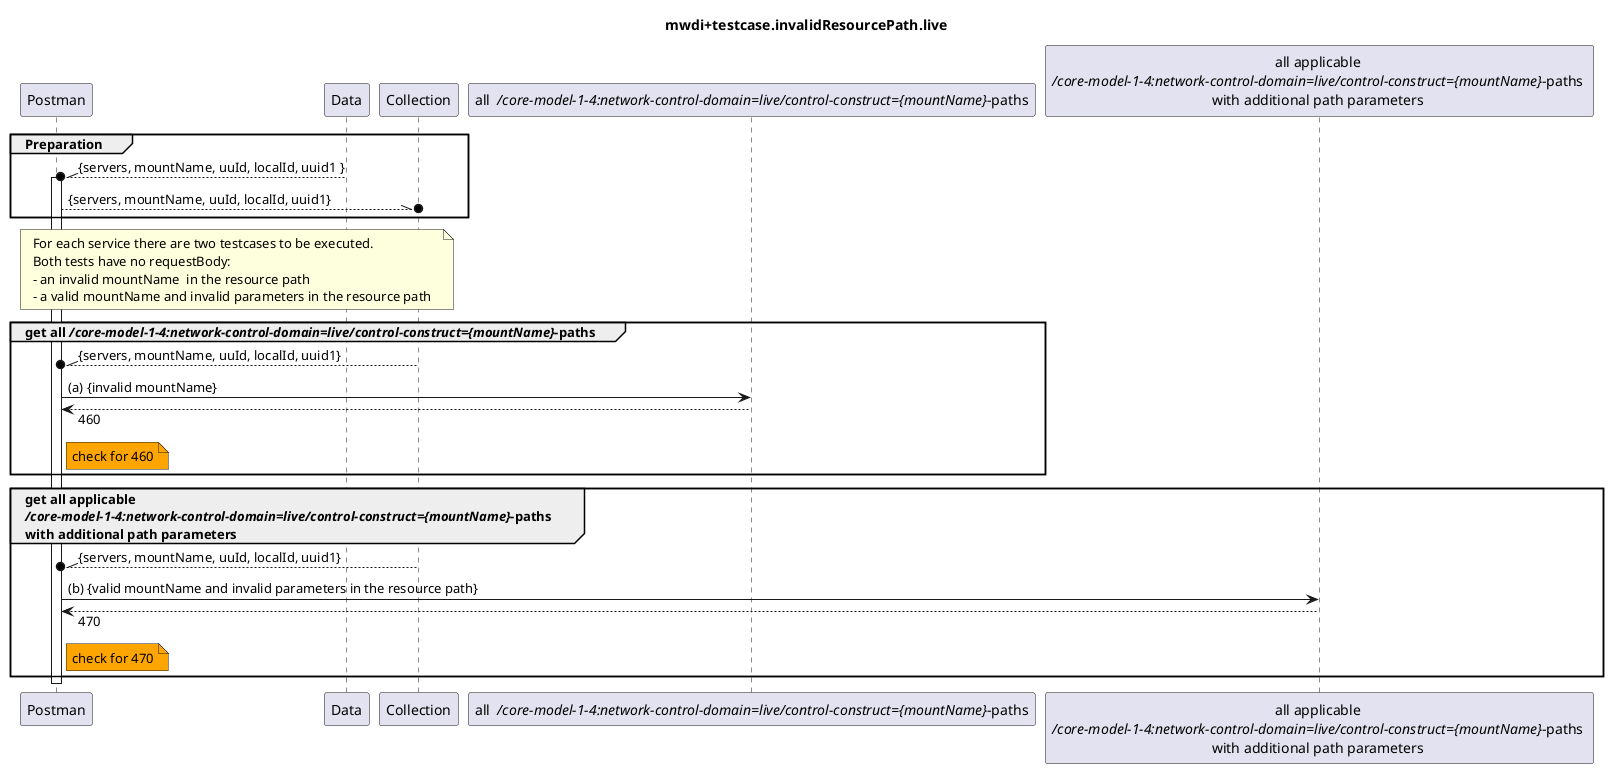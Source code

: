 @startuml mwdi+diagram.invalidResourcePath.live
skinparam responseMessageBelowArrow true

title
mwdi+testcase.invalidResourcePath.live
end title

participant "Postman" as Postman
participant "Data" as Data
participant "Collection" as Collection

participant "all  <i>/core-model-1-4:network-control-domain=live/control-construct={mountName}</i>-paths" as LINK
participant "all applicable \n<i>/core-model-1-4:network-control-domain=live/control-construct={mountName}</i>-paths \nwith additional path parameters " as LINK2


group Preparation
  Data --\\o Postman : {servers, mountName, uuId, localId, uuid1 }
  activate Postman
  Postman --\\o Collection : {servers, mountName, uuId, localId, uuid1}
end


note over Postman, Collection
  For each service there are two testcases to be executed.
  Both tests have no requestBody:
  - an invalid mountName  in the resource path
  - a valid mountName and invalid parameters in the resource path
end note


group get all <i>/core-model-1-4:network-control-domain=live/control-construct={mountName}</i>-paths
  Collection --\\o Postman : {servers, mountName, uuId, localId, uuid1}
  Postman -> LINK : (a) {invalid mountName} 
  Postman <-- LINK : 460
  note right Postman #Orange
    check for 460
  end note
end

group get all applicable \n<i>/core-model-1-4:network-control-domain=live/control-construct={mountName}</i>-paths \nwith additional path parameters 
  Collection --\\o Postman : {servers, mountName, uuId, localId, uuid1}
  Postman -> LINK2 : (b) {valid mountName and invalid parameters in the resource path} 
  Postman <-- LINK2 : 470
  note right Postman #Orange
    check for 470
  end note
end




deactivate Postman

@enduml
